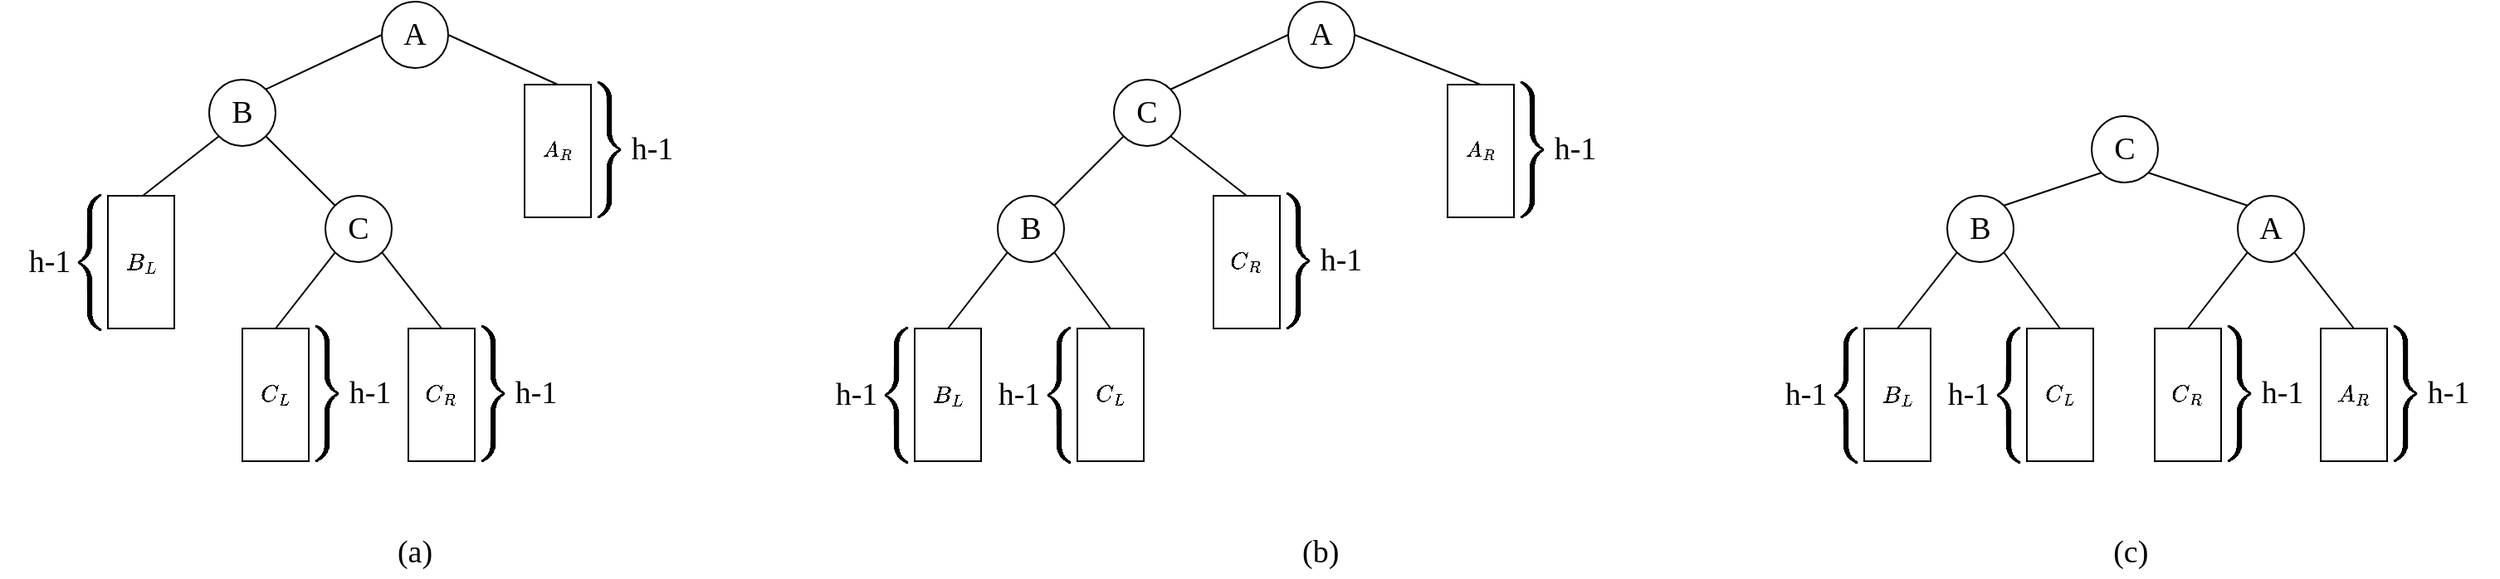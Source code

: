 <mxfile version="23.0.2" type="device">
  <diagram name="第 1 页" id="G9HiK0Jmhv0NwcfN8y1G">
    <mxGraphModel dx="868" dy="1198" grid="1" gridSize="10" guides="1" tooltips="1" connect="1" arrows="1" fold="1" page="1" pageScale="1" pageWidth="827" pageHeight="1169" math="1" shadow="0">
      <root>
        <mxCell id="0" />
        <mxCell id="1" parent="0" />
        <mxCell id="UqnrEGF3hzRNaSd5A-KL-24" style="edgeStyle=none;shape=connector;rounded=0;orthogonalLoop=1;jettySize=auto;html=1;exitX=0;exitY=1;exitDx=0;exitDy=0;entryX=0.5;entryY=0;entryDx=0;entryDy=0;labelBackgroundColor=default;strokeColor=default;align=center;verticalAlign=middle;fontFamily=Helvetica;fontSize=11;fontColor=default;endArrow=none;endFill=0;" edge="1" parent="1" source="UqnrEGF3hzRNaSd5A-KL-25">
          <mxGeometry relative="1" as="geometry">
            <mxPoint x="1090" y="147" as="targetPoint" />
          </mxGeometry>
        </mxCell>
        <mxCell id="UqnrEGF3hzRNaSd5A-KL-25" value="B" style="ellipse;whiteSpace=wrap;html=1;fontFamily=Times New Roman;fontSize=19;fontColor=default;" vertex="1" parent="1">
          <mxGeometry x="1130" y="77" width="40" height="40" as="geometry" />
        </mxCell>
        <mxCell id="UqnrEGF3hzRNaSd5A-KL-26" value="&lt;font face=&quot;Times New Roman&quot;&gt;&lt;span style=&quot;font-size: 19px;&quot;&gt;C&lt;/span&gt;&lt;/font&gt;" style="ellipse;whiteSpace=wrap;html=1;aspect=fixed;fontFamily=Helvetica;fontSize=11;fontColor=default;" vertex="1" parent="1">
          <mxGeometry x="1200" y="147" width="40" height="40" as="geometry" />
        </mxCell>
        <mxCell id="UqnrEGF3hzRNaSd5A-KL-27" style="edgeStyle=none;shape=connector;rounded=0;orthogonalLoop=1;jettySize=auto;html=1;exitX=1;exitY=1;exitDx=0;exitDy=0;labelBackgroundColor=default;strokeColor=default;align=center;verticalAlign=middle;fontFamily=Helvetica;fontSize=11;fontColor=default;endArrow=none;endFill=0;" edge="1" parent="1" source="UqnrEGF3hzRNaSd5A-KL-25" target="UqnrEGF3hzRNaSd5A-KL-26">
          <mxGeometry relative="1" as="geometry" />
        </mxCell>
        <mxCell id="UqnrEGF3hzRNaSd5A-KL-28" value="&lt;font style=&quot;font-size: 23px;&quot;&gt;$$ \Bigg \{$$&lt;/font&gt;" style="text;html=1;strokeColor=none;fillColor=none;align=center;verticalAlign=middle;whiteSpace=wrap;rounded=0;fontSize=11;fontFamily=Helvetica;fontColor=default;" vertex="1" parent="1">
          <mxGeometry x="1028" y="172" width="60" height="30" as="geometry" />
        </mxCell>
        <mxCell id="UqnrEGF3hzRNaSd5A-KL-29" value="" style="group;fontFamily=Helvetica;fontSize=11;fontColor=default;" vertex="1" connectable="0" parent="1">
          <mxGeometry x="1069" y="147" width="40" height="120" as="geometry" />
        </mxCell>
        <mxCell id="UqnrEGF3hzRNaSd5A-KL-30" value="&lt;font style=&quot;font-size: 12px;&quot;&gt;$$B_L$$&lt;/font&gt;" style="rounded=0;whiteSpace=wrap;html=1;direction=west;fontFamily=Helvetica;fontSize=11;fontColor=default;" vertex="1" parent="UqnrEGF3hzRNaSd5A-KL-29">
          <mxGeometry width="40" height="80" as="geometry" />
        </mxCell>
        <mxCell id="UqnrEGF3hzRNaSd5A-KL-31" value="" style="group" vertex="1" connectable="0" parent="1">
          <mxGeometry x="1150" y="227" width="107" height="80" as="geometry" />
        </mxCell>
        <mxCell id="UqnrEGF3hzRNaSd5A-KL-32" value="&lt;font style=&quot;font-size: 19px;&quot; face=&quot;Times New Roman&quot;&gt;h-1&lt;/font&gt;" style="text;html=1;strokeColor=none;fillColor=none;align=center;verticalAlign=middle;whiteSpace=wrap;rounded=0;fontSize=11;fontFamily=Helvetica;fontColor=default;" vertex="1" parent="UqnrEGF3hzRNaSd5A-KL-31">
          <mxGeometry x="47" y="24" width="60" height="30" as="geometry" />
        </mxCell>
        <mxCell id="UqnrEGF3hzRNaSd5A-KL-33" value="" style="group" vertex="1" connectable="0" parent="UqnrEGF3hzRNaSd5A-KL-31">
          <mxGeometry width="81" height="80" as="geometry" />
        </mxCell>
        <mxCell id="UqnrEGF3hzRNaSd5A-KL-34" value="$$C_L$$" style="rounded=0;whiteSpace=wrap;html=1;" vertex="1" parent="UqnrEGF3hzRNaSd5A-KL-33">
          <mxGeometry width="40" height="80" as="geometry" />
        </mxCell>
        <mxCell id="UqnrEGF3hzRNaSd5A-KL-35" value="&lt;font style=&quot;font-size: 23px;&quot;&gt;$$ \Bigg \}$$&lt;/font&gt;" style="text;html=1;strokeColor=none;fillColor=none;align=center;verticalAlign=middle;whiteSpace=wrap;rounded=0;fontSize=11;fontFamily=Helvetica;fontColor=default;" vertex="1" parent="UqnrEGF3hzRNaSd5A-KL-33">
          <mxGeometry x="21" y="24" width="60" height="30" as="geometry" />
        </mxCell>
        <mxCell id="UqnrEGF3hzRNaSd5A-KL-36" style="edgeStyle=none;shape=connector;rounded=0;orthogonalLoop=1;jettySize=auto;html=1;exitX=0;exitY=1;exitDx=0;exitDy=0;entryX=0.5;entryY=0;entryDx=0;entryDy=0;labelBackgroundColor=default;strokeColor=default;align=center;verticalAlign=middle;fontFamily=Helvetica;fontSize=11;fontColor=default;endArrow=none;endFill=0;" edge="1" parent="1" source="UqnrEGF3hzRNaSd5A-KL-26" target="UqnrEGF3hzRNaSd5A-KL-34">
          <mxGeometry relative="1" as="geometry" />
        </mxCell>
        <mxCell id="UqnrEGF3hzRNaSd5A-KL-37" value="" style="group" vertex="1" connectable="0" parent="1">
          <mxGeometry x="1250" y="227" width="107" height="80" as="geometry" />
        </mxCell>
        <mxCell id="UqnrEGF3hzRNaSd5A-KL-38" value="&lt;font style=&quot;font-size: 19px;&quot; face=&quot;Times New Roman&quot;&gt;h-1&lt;/font&gt;" style="text;html=1;strokeColor=none;fillColor=none;align=center;verticalAlign=middle;whiteSpace=wrap;rounded=0;fontSize=11;fontFamily=Helvetica;fontColor=default;" vertex="1" parent="UqnrEGF3hzRNaSd5A-KL-37">
          <mxGeometry x="47" y="24" width="60" height="30" as="geometry" />
        </mxCell>
        <mxCell id="UqnrEGF3hzRNaSd5A-KL-39" value="" style="group" vertex="1" connectable="0" parent="UqnrEGF3hzRNaSd5A-KL-37">
          <mxGeometry width="81" height="80" as="geometry" />
        </mxCell>
        <mxCell id="UqnrEGF3hzRNaSd5A-KL-40" value="$$C_R$$" style="rounded=0;whiteSpace=wrap;html=1;" vertex="1" parent="UqnrEGF3hzRNaSd5A-KL-39">
          <mxGeometry width="40" height="80" as="geometry" />
        </mxCell>
        <mxCell id="UqnrEGF3hzRNaSd5A-KL-41" value="&lt;font style=&quot;font-size: 23px;&quot;&gt;$$ \Bigg \}$$&lt;/font&gt;" style="text;html=1;strokeColor=none;fillColor=none;align=center;verticalAlign=middle;whiteSpace=wrap;rounded=0;fontSize=11;fontFamily=Helvetica;fontColor=default;" vertex="1" parent="UqnrEGF3hzRNaSd5A-KL-39">
          <mxGeometry x="21" y="24" width="60" height="30" as="geometry" />
        </mxCell>
        <mxCell id="UqnrEGF3hzRNaSd5A-KL-42" style="edgeStyle=none;shape=connector;rounded=0;orthogonalLoop=1;jettySize=auto;html=1;exitX=1;exitY=1;exitDx=0;exitDy=0;entryX=0.5;entryY=0;entryDx=0;entryDy=0;labelBackgroundColor=default;strokeColor=default;align=center;verticalAlign=middle;fontFamily=Helvetica;fontSize=11;fontColor=default;endArrow=none;endFill=0;" edge="1" parent="1" source="UqnrEGF3hzRNaSd5A-KL-26" target="UqnrEGF3hzRNaSd5A-KL-40">
          <mxGeometry relative="1" as="geometry" />
        </mxCell>
        <mxCell id="UqnrEGF3hzRNaSd5A-KL-44" value="&lt;span style=&quot;font-size: 19px;&quot;&gt;&lt;font face=&quot;Times New Roman&quot;&gt;(a)&lt;/font&gt;&lt;/span&gt;" style="text;html=1;strokeColor=none;fillColor=none;align=center;verticalAlign=middle;whiteSpace=wrap;rounded=0;fontSize=11;fontFamily=Helvetica;fontColor=default;" vertex="1" parent="1">
          <mxGeometry x="1224" y="347" width="60" height="30" as="geometry" />
        </mxCell>
        <mxCell id="UqnrEGF3hzRNaSd5A-KL-45" value="&lt;font style=&quot;font-size: 19px;&quot; face=&quot;Times New Roman&quot;&gt;h-1&lt;/font&gt;" style="text;html=1;strokeColor=none;fillColor=none;align=center;verticalAlign=middle;whiteSpace=wrap;rounded=0;fontSize=11;fontFamily=Helvetica;fontColor=default;" vertex="1" parent="1">
          <mxGeometry x="1004" y="172" width="60" height="30" as="geometry" />
        </mxCell>
        <mxCell id="UqnrEGF3hzRNaSd5A-KL-49" style="edgeStyle=none;shape=connector;rounded=0;orthogonalLoop=1;jettySize=auto;html=1;exitX=0;exitY=0.5;exitDx=0;exitDy=0;entryX=1;entryY=0;entryDx=0;entryDy=0;labelBackgroundColor=default;strokeColor=default;align=center;verticalAlign=middle;fontFamily=Helvetica;fontSize=11;fontColor=default;endArrow=none;endFill=0;" edge="1" parent="1" source="UqnrEGF3hzRNaSd5A-KL-46" target="UqnrEGF3hzRNaSd5A-KL-25">
          <mxGeometry relative="1" as="geometry" />
        </mxCell>
        <mxCell id="UqnrEGF3hzRNaSd5A-KL-50" style="edgeStyle=none;shape=connector;rounded=0;orthogonalLoop=1;jettySize=auto;html=1;exitX=1;exitY=0.5;exitDx=0;exitDy=0;labelBackgroundColor=default;strokeColor=default;align=center;verticalAlign=middle;fontFamily=Helvetica;fontSize=11;fontColor=default;endArrow=none;endFill=0;" edge="1" parent="1" source="UqnrEGF3hzRNaSd5A-KL-46">
          <mxGeometry relative="1" as="geometry">
            <mxPoint x="1340" y="80" as="targetPoint" />
          </mxGeometry>
        </mxCell>
        <mxCell id="UqnrEGF3hzRNaSd5A-KL-46" value="A" style="ellipse;whiteSpace=wrap;html=1;fontFamily=Times New Roman;fontSize=19;" vertex="1" parent="1">
          <mxGeometry x="1234" y="30" width="40" height="40" as="geometry" />
        </mxCell>
        <mxCell id="UqnrEGF3hzRNaSd5A-KL-51" value="" style="group;fontFamily=Helvetica;fontSize=11;fontColor=default;" vertex="1" connectable="0" parent="1">
          <mxGeometry x="1320" y="80" width="107" height="80" as="geometry" />
        </mxCell>
        <mxCell id="UqnrEGF3hzRNaSd5A-KL-52" value="&lt;font style=&quot;font-size: 19px;&quot; face=&quot;Times New Roman&quot;&gt;h-1&lt;/font&gt;" style="text;html=1;strokeColor=none;fillColor=none;align=center;verticalAlign=middle;whiteSpace=wrap;rounded=0;fontSize=11;fontFamily=Helvetica;fontColor=default;" vertex="1" parent="UqnrEGF3hzRNaSd5A-KL-51">
          <mxGeometry x="47" y="24" width="60" height="30" as="geometry" />
        </mxCell>
        <mxCell id="UqnrEGF3hzRNaSd5A-KL-53" value="" style="group;fontFamily=Helvetica;fontSize=11;fontColor=default;" vertex="1" connectable="0" parent="UqnrEGF3hzRNaSd5A-KL-51">
          <mxGeometry width="81" height="80" as="geometry" />
        </mxCell>
        <mxCell id="UqnrEGF3hzRNaSd5A-KL-54" value="$$A_R$$" style="rounded=0;whiteSpace=wrap;html=1;fontFamily=Helvetica;fontSize=11;fontColor=default;" vertex="1" parent="UqnrEGF3hzRNaSd5A-KL-53">
          <mxGeometry width="40" height="80" as="geometry" />
        </mxCell>
        <mxCell id="UqnrEGF3hzRNaSd5A-KL-55" value="&lt;font style=&quot;font-size: 23px;&quot;&gt;$$ \Bigg \}$$&lt;/font&gt;" style="text;html=1;strokeColor=none;fillColor=none;align=center;verticalAlign=middle;whiteSpace=wrap;rounded=0;fontSize=11;fontFamily=Helvetica;fontColor=default;" vertex="1" parent="UqnrEGF3hzRNaSd5A-KL-53">
          <mxGeometry x="21" y="24" width="60" height="30" as="geometry" />
        </mxCell>
        <mxCell id="UqnrEGF3hzRNaSd5A-KL-88" value="" style="group" vertex="1" connectable="0" parent="1">
          <mxGeometry x="1490" y="30" width="493" height="347" as="geometry" />
        </mxCell>
        <mxCell id="UqnrEGF3hzRNaSd5A-KL-56" value="" style="group;flipH=0;" vertex="1" connectable="0" parent="UqnrEGF3hzRNaSd5A-KL-88">
          <mxGeometry y="47" width="352" height="300" as="geometry" />
        </mxCell>
        <mxCell id="UqnrEGF3hzRNaSd5A-KL-57" value="C" style="ellipse;whiteSpace=wrap;html=1;fontFamily=Times New Roman;fontSize=19;" vertex="1" parent="UqnrEGF3hzRNaSd5A-KL-56">
          <mxGeometry x="185" width="40" height="40" as="geometry" />
        </mxCell>
        <mxCell id="UqnrEGF3hzRNaSd5A-KL-58" value="B" style="ellipse;whiteSpace=wrap;html=1;fontFamily=Times New Roman;fontSize=19;" vertex="1" parent="UqnrEGF3hzRNaSd5A-KL-56">
          <mxGeometry x="115" y="70" width="40" height="40" as="geometry" />
        </mxCell>
        <mxCell id="UqnrEGF3hzRNaSd5A-KL-59" style="rounded=0;orthogonalLoop=1;jettySize=auto;html=1;exitX=0;exitY=1;exitDx=0;exitDy=0;endArrow=none;endFill=0;" edge="1" parent="UqnrEGF3hzRNaSd5A-KL-56" source="UqnrEGF3hzRNaSd5A-KL-57" target="UqnrEGF3hzRNaSd5A-KL-58">
          <mxGeometry relative="1" as="geometry" />
        </mxCell>
        <mxCell id="UqnrEGF3hzRNaSd5A-KL-60" value="" style="group" vertex="1" connectable="0" parent="UqnrEGF3hzRNaSd5A-KL-56">
          <mxGeometry y="150" width="105" height="120" as="geometry" />
        </mxCell>
        <mxCell id="UqnrEGF3hzRNaSd5A-KL-61" value="&lt;font style=&quot;font-size: 19px;&quot; face=&quot;Times New Roman&quot;&gt;h-1&lt;/font&gt;" style="text;html=1;strokeColor=none;fillColor=none;align=center;verticalAlign=middle;whiteSpace=wrap;rounded=0;fontSize=11;fontFamily=Helvetica;fontColor=default;" vertex="1" parent="UqnrEGF3hzRNaSd5A-KL-60">
          <mxGeometry y="25" width="60" height="30" as="geometry" />
        </mxCell>
        <mxCell id="UqnrEGF3hzRNaSd5A-KL-62" value="&lt;font style=&quot;font-size: 23px;&quot;&gt;$$ \Bigg \{$$&lt;/font&gt;" style="text;html=1;strokeColor=none;fillColor=none;align=center;verticalAlign=middle;whiteSpace=wrap;rounded=0;fontSize=11;fontFamily=Helvetica;fontColor=default;" vertex="1" parent="UqnrEGF3hzRNaSd5A-KL-60">
          <mxGeometry x="24" y="25" width="60" height="30" as="geometry" />
        </mxCell>
        <mxCell id="UqnrEGF3hzRNaSd5A-KL-63" value="" style="group" vertex="1" connectable="0" parent="UqnrEGF3hzRNaSd5A-KL-60">
          <mxGeometry x="65" width="40" height="120" as="geometry" />
        </mxCell>
        <mxCell id="UqnrEGF3hzRNaSd5A-KL-64" value="&lt;font style=&quot;font-size: 12px;&quot;&gt;$$B_L$$&lt;/font&gt;" style="rounded=0;whiteSpace=wrap;html=1;direction=west;" vertex="1" parent="UqnrEGF3hzRNaSd5A-KL-63">
          <mxGeometry width="40" height="80" as="geometry" />
        </mxCell>
        <mxCell id="UqnrEGF3hzRNaSd5A-KL-66" style="edgeStyle=none;shape=connector;rounded=0;orthogonalLoop=1;jettySize=auto;html=1;exitX=0;exitY=1;exitDx=0;exitDy=0;entryX=0.5;entryY=1;entryDx=0;entryDy=0;labelBackgroundColor=default;strokeColor=default;align=center;verticalAlign=middle;fontFamily=Helvetica;fontSize=11;fontColor=default;endArrow=none;endFill=0;" edge="1" parent="UqnrEGF3hzRNaSd5A-KL-56" source="UqnrEGF3hzRNaSd5A-KL-58" target="UqnrEGF3hzRNaSd5A-KL-64">
          <mxGeometry relative="1" as="geometry" />
        </mxCell>
        <mxCell id="UqnrEGF3hzRNaSd5A-KL-67" value="" style="group" vertex="1" connectable="0" parent="UqnrEGF3hzRNaSd5A-KL-56">
          <mxGeometry x="98" y="150" width="105" height="120" as="geometry" />
        </mxCell>
        <mxCell id="UqnrEGF3hzRNaSd5A-KL-68" value="&lt;font style=&quot;font-size: 19px;&quot; face=&quot;Times New Roman&quot;&gt;h-1&lt;/font&gt;" style="text;html=1;strokeColor=none;fillColor=none;align=center;verticalAlign=middle;whiteSpace=wrap;rounded=0;fontSize=11;fontFamily=Helvetica;fontColor=default;" vertex="1" parent="UqnrEGF3hzRNaSd5A-KL-67">
          <mxGeometry y="25" width="60" height="30" as="geometry" />
        </mxCell>
        <mxCell id="UqnrEGF3hzRNaSd5A-KL-69" value="&lt;font style=&quot;font-size: 23px;&quot;&gt;$$ \Bigg \{$$&lt;/font&gt;" style="text;html=1;strokeColor=none;fillColor=none;align=center;verticalAlign=middle;whiteSpace=wrap;rounded=0;fontSize=11;fontFamily=Helvetica;fontColor=default;" vertex="1" parent="UqnrEGF3hzRNaSd5A-KL-67">
          <mxGeometry x="24" y="25" width="60" height="30" as="geometry" />
        </mxCell>
        <mxCell id="UqnrEGF3hzRNaSd5A-KL-70" value="" style="group" vertex="1" connectable="0" parent="UqnrEGF3hzRNaSd5A-KL-67">
          <mxGeometry x="65" width="40" height="120" as="geometry" />
        </mxCell>
        <mxCell id="UqnrEGF3hzRNaSd5A-KL-71" value="&lt;font style=&quot;font-size: 12px;&quot;&gt;$$C_L$$&lt;/font&gt;" style="rounded=0;whiteSpace=wrap;html=1;direction=west;" vertex="1" parent="UqnrEGF3hzRNaSd5A-KL-70">
          <mxGeometry width="40" height="80" as="geometry" />
        </mxCell>
        <mxCell id="UqnrEGF3hzRNaSd5A-KL-72" style="edgeStyle=none;shape=connector;rounded=0;orthogonalLoop=1;jettySize=auto;html=1;exitX=1;exitY=1;exitDx=0;exitDy=0;entryX=0.5;entryY=1;entryDx=0;entryDy=0;labelBackgroundColor=default;strokeColor=default;align=center;verticalAlign=middle;fontFamily=Helvetica;fontSize=11;fontColor=default;endArrow=none;endFill=0;" edge="1" parent="UqnrEGF3hzRNaSd5A-KL-56" source="UqnrEGF3hzRNaSd5A-KL-58" target="UqnrEGF3hzRNaSd5A-KL-71">
          <mxGeometry relative="1" as="geometry" />
        </mxCell>
        <mxCell id="UqnrEGF3hzRNaSd5A-KL-73" value="" style="group" vertex="1" connectable="0" parent="UqnrEGF3hzRNaSd5A-KL-56">
          <mxGeometry x="245" y="70" width="107" height="80" as="geometry" />
        </mxCell>
        <mxCell id="UqnrEGF3hzRNaSd5A-KL-74" value="&lt;font style=&quot;font-size: 19px;&quot; face=&quot;Times New Roman&quot;&gt;h-1&lt;/font&gt;" style="text;html=1;strokeColor=none;fillColor=none;align=center;verticalAlign=middle;whiteSpace=wrap;rounded=0;fontSize=11;fontFamily=Helvetica;fontColor=default;" vertex="1" parent="UqnrEGF3hzRNaSd5A-KL-73">
          <mxGeometry x="47" y="24" width="60" height="30" as="geometry" />
        </mxCell>
        <mxCell id="UqnrEGF3hzRNaSd5A-KL-75" value="" style="group" vertex="1" connectable="0" parent="UqnrEGF3hzRNaSd5A-KL-73">
          <mxGeometry width="81" height="80" as="geometry" />
        </mxCell>
        <mxCell id="UqnrEGF3hzRNaSd5A-KL-76" value="$$C_R$$" style="rounded=0;whiteSpace=wrap;html=1;" vertex="1" parent="UqnrEGF3hzRNaSd5A-KL-75">
          <mxGeometry width="40" height="80" as="geometry" />
        </mxCell>
        <mxCell id="UqnrEGF3hzRNaSd5A-KL-77" value="&lt;font style=&quot;font-size: 23px;&quot;&gt;$$ \Bigg \}$$&lt;/font&gt;" style="text;html=1;strokeColor=none;fillColor=none;align=center;verticalAlign=middle;whiteSpace=wrap;rounded=0;fontSize=11;fontFamily=Helvetica;fontColor=default;" vertex="1" parent="UqnrEGF3hzRNaSd5A-KL-75">
          <mxGeometry x="21" y="24" width="60" height="30" as="geometry" />
        </mxCell>
        <mxCell id="UqnrEGF3hzRNaSd5A-KL-78" style="edgeStyle=none;shape=connector;rounded=0;orthogonalLoop=1;jettySize=auto;html=1;exitX=1;exitY=1;exitDx=0;exitDy=0;entryX=0.5;entryY=0;entryDx=0;entryDy=0;labelBackgroundColor=default;strokeColor=default;align=center;verticalAlign=middle;fontFamily=Helvetica;fontSize=11;fontColor=default;endArrow=none;endFill=0;" edge="1" parent="UqnrEGF3hzRNaSd5A-KL-56" source="UqnrEGF3hzRNaSd5A-KL-57" target="UqnrEGF3hzRNaSd5A-KL-76">
          <mxGeometry relative="1" as="geometry" />
        </mxCell>
        <mxCell id="UqnrEGF3hzRNaSd5A-KL-79" value="&lt;span style=&quot;font-size: 19px;&quot;&gt;&lt;font face=&quot;Times New Roman&quot;&gt;(b)&amp;nbsp;&lt;/font&gt;&lt;/span&gt;" style="text;html=1;strokeColor=none;fillColor=none;align=center;verticalAlign=middle;whiteSpace=wrap;rounded=0;fontSize=11;fontFamily=Helvetica;fontColor=default;" vertex="1" parent="UqnrEGF3hzRNaSd5A-KL-56">
          <mxGeometry x="282" y="270" width="60" height="30" as="geometry" />
        </mxCell>
        <mxCell id="UqnrEGF3hzRNaSd5A-KL-86" style="edgeStyle=none;shape=connector;rounded=0;orthogonalLoop=1;jettySize=auto;html=1;exitX=0;exitY=0.5;exitDx=0;exitDy=0;entryX=1;entryY=0;entryDx=0;entryDy=0;labelBackgroundColor=default;strokeColor=default;align=center;verticalAlign=middle;fontFamily=Helvetica;fontSize=11;fontColor=default;endArrow=none;endFill=0;" edge="1" parent="UqnrEGF3hzRNaSd5A-KL-88" source="UqnrEGF3hzRNaSd5A-KL-80" target="UqnrEGF3hzRNaSd5A-KL-57">
          <mxGeometry relative="1" as="geometry" />
        </mxCell>
        <mxCell id="UqnrEGF3hzRNaSd5A-KL-80" value="A" style="ellipse;whiteSpace=wrap;html=1;fontFamily=Times New Roman;fontSize=19;fontColor=default;" vertex="1" parent="UqnrEGF3hzRNaSd5A-KL-88">
          <mxGeometry x="290" width="40" height="40" as="geometry" />
        </mxCell>
        <mxCell id="UqnrEGF3hzRNaSd5A-KL-81" value="" style="group;fontFamily=Helvetica;fontSize=11;fontColor=default;" vertex="1" connectable="0" parent="UqnrEGF3hzRNaSd5A-KL-88">
          <mxGeometry x="386" y="50" width="107" height="80" as="geometry" />
        </mxCell>
        <mxCell id="UqnrEGF3hzRNaSd5A-KL-82" value="&lt;font style=&quot;font-size: 19px;&quot; face=&quot;Times New Roman&quot;&gt;h-1&lt;/font&gt;" style="text;html=1;strokeColor=none;fillColor=none;align=center;verticalAlign=middle;whiteSpace=wrap;rounded=0;fontSize=11;fontFamily=Helvetica;fontColor=default;" vertex="1" parent="UqnrEGF3hzRNaSd5A-KL-81">
          <mxGeometry x="47" y="24" width="60" height="30" as="geometry" />
        </mxCell>
        <mxCell id="UqnrEGF3hzRNaSd5A-KL-83" value="" style="group;fontFamily=Helvetica;fontSize=11;fontColor=default;" vertex="1" connectable="0" parent="UqnrEGF3hzRNaSd5A-KL-81">
          <mxGeometry width="81" height="80" as="geometry" />
        </mxCell>
        <mxCell id="UqnrEGF3hzRNaSd5A-KL-84" value="$$A_R$$" style="rounded=0;whiteSpace=wrap;html=1;fontFamily=Helvetica;fontSize=11;fontColor=default;" vertex="1" parent="UqnrEGF3hzRNaSd5A-KL-83">
          <mxGeometry width="40" height="80" as="geometry" />
        </mxCell>
        <mxCell id="UqnrEGF3hzRNaSd5A-KL-85" value="&lt;font style=&quot;font-size: 23px;&quot;&gt;$$ \Bigg \}$$&lt;/font&gt;" style="text;html=1;strokeColor=none;fillColor=none;align=center;verticalAlign=middle;whiteSpace=wrap;rounded=0;fontSize=11;fontFamily=Helvetica;fontColor=default;" vertex="1" parent="UqnrEGF3hzRNaSd5A-KL-83">
          <mxGeometry x="21" y="24" width="60" height="30" as="geometry" />
        </mxCell>
        <mxCell id="UqnrEGF3hzRNaSd5A-KL-87" style="edgeStyle=none;shape=connector;rounded=0;orthogonalLoop=1;jettySize=auto;html=1;exitX=1;exitY=0.5;exitDx=0;exitDy=0;entryX=0.5;entryY=0;entryDx=0;entryDy=0;labelBackgroundColor=default;strokeColor=default;align=center;verticalAlign=middle;fontFamily=Helvetica;fontSize=11;fontColor=default;endArrow=none;endFill=0;" edge="1" parent="UqnrEGF3hzRNaSd5A-KL-88" source="UqnrEGF3hzRNaSd5A-KL-80" target="UqnrEGF3hzRNaSd5A-KL-84">
          <mxGeometry relative="1" as="geometry" />
        </mxCell>
        <mxCell id="UqnrEGF3hzRNaSd5A-KL-89" value="B" style="ellipse;whiteSpace=wrap;html=1;fontFamily=Times New Roman;fontSize=19;" vertex="1" parent="1">
          <mxGeometry x="2177" y="147" width="40" height="40" as="geometry" />
        </mxCell>
        <mxCell id="UqnrEGF3hzRNaSd5A-KL-90" value="" style="group" vertex="1" connectable="0" parent="1">
          <mxGeometry x="2052" y="227" width="105" height="120" as="geometry" />
        </mxCell>
        <mxCell id="UqnrEGF3hzRNaSd5A-KL-91" value="&lt;font style=&quot;font-size: 19px;&quot; face=&quot;Times New Roman&quot;&gt;h-1&lt;/font&gt;" style="text;html=1;strokeColor=none;fillColor=none;align=center;verticalAlign=middle;whiteSpace=wrap;rounded=0;fontSize=11;fontFamily=Helvetica;fontColor=default;" vertex="1" parent="UqnrEGF3hzRNaSd5A-KL-90">
          <mxGeometry x="10" y="25" width="60" height="30" as="geometry" />
        </mxCell>
        <mxCell id="UqnrEGF3hzRNaSd5A-KL-92" value="&lt;font style=&quot;font-size: 23px;&quot;&gt;$$ \Bigg \{$$&lt;/font&gt;" style="text;html=1;strokeColor=none;fillColor=none;align=center;verticalAlign=middle;whiteSpace=wrap;rounded=0;fontSize=11;fontFamily=Helvetica;fontColor=default;" vertex="1" parent="UqnrEGF3hzRNaSd5A-KL-90">
          <mxGeometry x="34" y="25" width="60" height="30" as="geometry" />
        </mxCell>
        <mxCell id="UqnrEGF3hzRNaSd5A-KL-93" value="" style="group" vertex="1" connectable="0" parent="UqnrEGF3hzRNaSd5A-KL-90">
          <mxGeometry x="65" width="40" height="120" as="geometry" />
        </mxCell>
        <mxCell id="UqnrEGF3hzRNaSd5A-KL-94" value="&lt;font style=&quot;font-size: 12px;&quot;&gt;$$B_L$$&lt;/font&gt;" style="rounded=0;whiteSpace=wrap;html=1;direction=west;" vertex="1" parent="UqnrEGF3hzRNaSd5A-KL-93">
          <mxGeometry x="10" width="40" height="80" as="geometry" />
        </mxCell>
        <mxCell id="UqnrEGF3hzRNaSd5A-KL-95" style="edgeStyle=none;shape=connector;rounded=0;orthogonalLoop=1;jettySize=auto;html=1;exitX=0;exitY=1;exitDx=0;exitDy=0;entryX=0.5;entryY=1;entryDx=0;entryDy=0;labelBackgroundColor=default;strokeColor=default;align=center;verticalAlign=middle;fontFamily=Helvetica;fontSize=11;fontColor=default;endArrow=none;endFill=0;" edge="1" parent="1" source="UqnrEGF3hzRNaSd5A-KL-89" target="UqnrEGF3hzRNaSd5A-KL-94">
          <mxGeometry relative="1" as="geometry" />
        </mxCell>
        <mxCell id="UqnrEGF3hzRNaSd5A-KL-96" value="" style="group" vertex="1" connectable="0" parent="1">
          <mxGeometry x="2150" y="227" width="105" height="120" as="geometry" />
        </mxCell>
        <mxCell id="UqnrEGF3hzRNaSd5A-KL-97" value="&lt;font style=&quot;font-size: 19px;&quot; face=&quot;Times New Roman&quot;&gt;h-1&lt;/font&gt;" style="text;html=1;strokeColor=none;fillColor=none;align=center;verticalAlign=middle;whiteSpace=wrap;rounded=0;fontSize=11;fontFamily=Helvetica;fontColor=default;" vertex="1" parent="UqnrEGF3hzRNaSd5A-KL-96">
          <mxGeometry x="10" y="25" width="60" height="30" as="geometry" />
        </mxCell>
        <mxCell id="UqnrEGF3hzRNaSd5A-KL-98" value="&lt;font style=&quot;font-size: 23px;&quot;&gt;$$ \Bigg \{$$&lt;/font&gt;" style="text;html=1;strokeColor=none;fillColor=none;align=center;verticalAlign=middle;whiteSpace=wrap;rounded=0;fontSize=11;fontFamily=Helvetica;fontColor=default;" vertex="1" parent="UqnrEGF3hzRNaSd5A-KL-96">
          <mxGeometry x="34" y="25" width="60" height="30" as="geometry" />
        </mxCell>
        <mxCell id="UqnrEGF3hzRNaSd5A-KL-99" value="" style="group" vertex="1" connectable="0" parent="UqnrEGF3hzRNaSd5A-KL-96">
          <mxGeometry x="65" width="40" height="120" as="geometry" />
        </mxCell>
        <mxCell id="UqnrEGF3hzRNaSd5A-KL-100" value="&lt;font style=&quot;font-size: 12px;&quot;&gt;$$C_L$$&lt;/font&gt;" style="rounded=0;whiteSpace=wrap;html=1;direction=west;" vertex="1" parent="UqnrEGF3hzRNaSd5A-KL-99">
          <mxGeometry x="10" width="40" height="80" as="geometry" />
        </mxCell>
        <mxCell id="UqnrEGF3hzRNaSd5A-KL-101" style="edgeStyle=none;shape=connector;rounded=0;orthogonalLoop=1;jettySize=auto;html=1;exitX=1;exitY=1;exitDx=0;exitDy=0;entryX=0.5;entryY=1;entryDx=0;entryDy=0;labelBackgroundColor=default;strokeColor=default;align=center;verticalAlign=middle;fontFamily=Helvetica;fontSize=11;fontColor=default;endArrow=none;endFill=0;" edge="1" parent="1" source="UqnrEGF3hzRNaSd5A-KL-89" target="UqnrEGF3hzRNaSd5A-KL-100">
          <mxGeometry relative="1" as="geometry" />
        </mxCell>
        <mxCell id="UqnrEGF3hzRNaSd5A-KL-102" value="&lt;font face=&quot;Times New Roman&quot;&gt;&lt;span style=&quot;font-size: 19px;&quot;&gt;A&lt;/span&gt;&lt;/font&gt;" style="ellipse;whiteSpace=wrap;html=1;aspect=fixed;fontFamily=Helvetica;fontSize=11;fontColor=default;" vertex="1" parent="1">
          <mxGeometry x="2352" y="147" width="40" height="40" as="geometry" />
        </mxCell>
        <mxCell id="UqnrEGF3hzRNaSd5A-KL-103" value="" style="group" vertex="1" connectable="0" parent="1">
          <mxGeometry x="2302" y="227" width="107" height="80" as="geometry" />
        </mxCell>
        <mxCell id="UqnrEGF3hzRNaSd5A-KL-104" value="&lt;font style=&quot;font-size: 19px;&quot; face=&quot;Times New Roman&quot;&gt;h-1&lt;/font&gt;" style="text;html=1;strokeColor=none;fillColor=none;align=center;verticalAlign=middle;whiteSpace=wrap;rounded=0;fontSize=11;fontFamily=Helvetica;fontColor=default;" vertex="1" parent="UqnrEGF3hzRNaSd5A-KL-103">
          <mxGeometry x="47" y="24" width="60" height="30" as="geometry" />
        </mxCell>
        <mxCell id="UqnrEGF3hzRNaSd5A-KL-105" value="" style="group" vertex="1" connectable="0" parent="UqnrEGF3hzRNaSd5A-KL-103">
          <mxGeometry width="81" height="80" as="geometry" />
        </mxCell>
        <mxCell id="UqnrEGF3hzRNaSd5A-KL-106" value="$$C_R$$" style="rounded=0;whiteSpace=wrap;html=1;" vertex="1" parent="UqnrEGF3hzRNaSd5A-KL-105">
          <mxGeometry width="40" height="80" as="geometry" />
        </mxCell>
        <mxCell id="UqnrEGF3hzRNaSd5A-KL-107" value="&lt;font style=&quot;font-size: 23px;&quot;&gt;$$ \Bigg \}$$&lt;/font&gt;" style="text;html=1;strokeColor=none;fillColor=none;align=center;verticalAlign=middle;whiteSpace=wrap;rounded=0;fontSize=11;fontFamily=Helvetica;fontColor=default;" vertex="1" parent="UqnrEGF3hzRNaSd5A-KL-105">
          <mxGeometry x="21" y="24" width="60" height="30" as="geometry" />
        </mxCell>
        <mxCell id="UqnrEGF3hzRNaSd5A-KL-108" style="edgeStyle=none;shape=connector;rounded=0;orthogonalLoop=1;jettySize=auto;html=1;exitX=0;exitY=1;exitDx=0;exitDy=0;entryX=0.5;entryY=0;entryDx=0;entryDy=0;labelBackgroundColor=default;strokeColor=default;align=center;verticalAlign=middle;fontFamily=Helvetica;fontSize=11;fontColor=default;endArrow=none;endFill=0;" edge="1" parent="1" source="UqnrEGF3hzRNaSd5A-KL-102" target="UqnrEGF3hzRNaSd5A-KL-106">
          <mxGeometry relative="1" as="geometry" />
        </mxCell>
        <mxCell id="UqnrEGF3hzRNaSd5A-KL-109" value="" style="group" vertex="1" connectable="0" parent="1">
          <mxGeometry x="2402" y="227" width="107" height="80" as="geometry" />
        </mxCell>
        <mxCell id="UqnrEGF3hzRNaSd5A-KL-110" value="&lt;font style=&quot;font-size: 19px;&quot; face=&quot;Times New Roman&quot;&gt;h-1&lt;/font&gt;" style="text;html=1;strokeColor=none;fillColor=none;align=center;verticalAlign=middle;whiteSpace=wrap;rounded=0;fontSize=11;fontFamily=Helvetica;fontColor=default;" vertex="1" parent="UqnrEGF3hzRNaSd5A-KL-109">
          <mxGeometry x="47" y="24" width="60" height="30" as="geometry" />
        </mxCell>
        <mxCell id="UqnrEGF3hzRNaSd5A-KL-111" value="" style="group" vertex="1" connectable="0" parent="UqnrEGF3hzRNaSd5A-KL-109">
          <mxGeometry width="81" height="80" as="geometry" />
        </mxCell>
        <mxCell id="UqnrEGF3hzRNaSd5A-KL-112" value="$$A_R$$" style="rounded=0;whiteSpace=wrap;html=1;" vertex="1" parent="UqnrEGF3hzRNaSd5A-KL-111">
          <mxGeometry width="40" height="80" as="geometry" />
        </mxCell>
        <mxCell id="UqnrEGF3hzRNaSd5A-KL-113" value="&lt;font style=&quot;font-size: 23px;&quot;&gt;$$ \Bigg \}$$&lt;/font&gt;" style="text;html=1;strokeColor=none;fillColor=none;align=center;verticalAlign=middle;whiteSpace=wrap;rounded=0;fontSize=11;fontFamily=Helvetica;fontColor=default;" vertex="1" parent="UqnrEGF3hzRNaSd5A-KL-111">
          <mxGeometry x="21" y="24" width="60" height="30" as="geometry" />
        </mxCell>
        <mxCell id="UqnrEGF3hzRNaSd5A-KL-114" style="edgeStyle=none;shape=connector;rounded=0;orthogonalLoop=1;jettySize=auto;html=1;exitX=1;exitY=1;exitDx=0;exitDy=0;entryX=0.5;entryY=0;entryDx=0;entryDy=0;labelBackgroundColor=default;strokeColor=default;align=center;verticalAlign=middle;fontFamily=Helvetica;fontSize=11;fontColor=default;endArrow=none;endFill=0;" edge="1" parent="1" source="UqnrEGF3hzRNaSd5A-KL-102" target="UqnrEGF3hzRNaSd5A-KL-112">
          <mxGeometry relative="1" as="geometry" />
        </mxCell>
        <mxCell id="UqnrEGF3hzRNaSd5A-KL-116" style="edgeStyle=none;shape=connector;rounded=0;orthogonalLoop=1;jettySize=auto;html=1;exitX=0;exitY=1;exitDx=0;exitDy=0;entryX=1;entryY=0;entryDx=0;entryDy=0;labelBackgroundColor=default;strokeColor=default;align=center;verticalAlign=middle;fontFamily=Helvetica;fontSize=11;fontColor=default;endArrow=none;endFill=0;" edge="1" parent="1" source="UqnrEGF3hzRNaSd5A-KL-115" target="UqnrEGF3hzRNaSd5A-KL-89">
          <mxGeometry relative="1" as="geometry" />
        </mxCell>
        <mxCell id="UqnrEGF3hzRNaSd5A-KL-117" style="edgeStyle=none;shape=connector;rounded=0;orthogonalLoop=1;jettySize=auto;html=1;exitX=1;exitY=1;exitDx=0;exitDy=0;entryX=0;entryY=0;entryDx=0;entryDy=0;labelBackgroundColor=default;strokeColor=default;align=center;verticalAlign=middle;fontFamily=Helvetica;fontSize=11;fontColor=default;endArrow=none;endFill=0;" edge="1" parent="1" source="UqnrEGF3hzRNaSd5A-KL-115" target="UqnrEGF3hzRNaSd5A-KL-102">
          <mxGeometry relative="1" as="geometry" />
        </mxCell>
        <mxCell id="UqnrEGF3hzRNaSd5A-KL-115" value="C" style="ellipse;whiteSpace=wrap;html=1;fontFamily=Times New Roman;fontSize=19;fontColor=default;" vertex="1" parent="1">
          <mxGeometry x="2264" y="99" width="40" height="40" as="geometry" />
        </mxCell>
        <mxCell id="UqnrEGF3hzRNaSd5A-KL-118" value="&lt;span style=&quot;font-size: 19px;&quot;&gt;&lt;font face=&quot;Times New Roman&quot;&gt;(c)&amp;nbsp;&lt;/font&gt;&lt;/span&gt;" style="text;html=1;strokeColor=none;fillColor=none;align=center;verticalAlign=middle;whiteSpace=wrap;rounded=0;fontSize=11;fontFamily=Helvetica;fontColor=default;" vertex="1" parent="1">
          <mxGeometry x="2260" y="347" width="60" height="30" as="geometry" />
        </mxCell>
      </root>
    </mxGraphModel>
  </diagram>
</mxfile>
